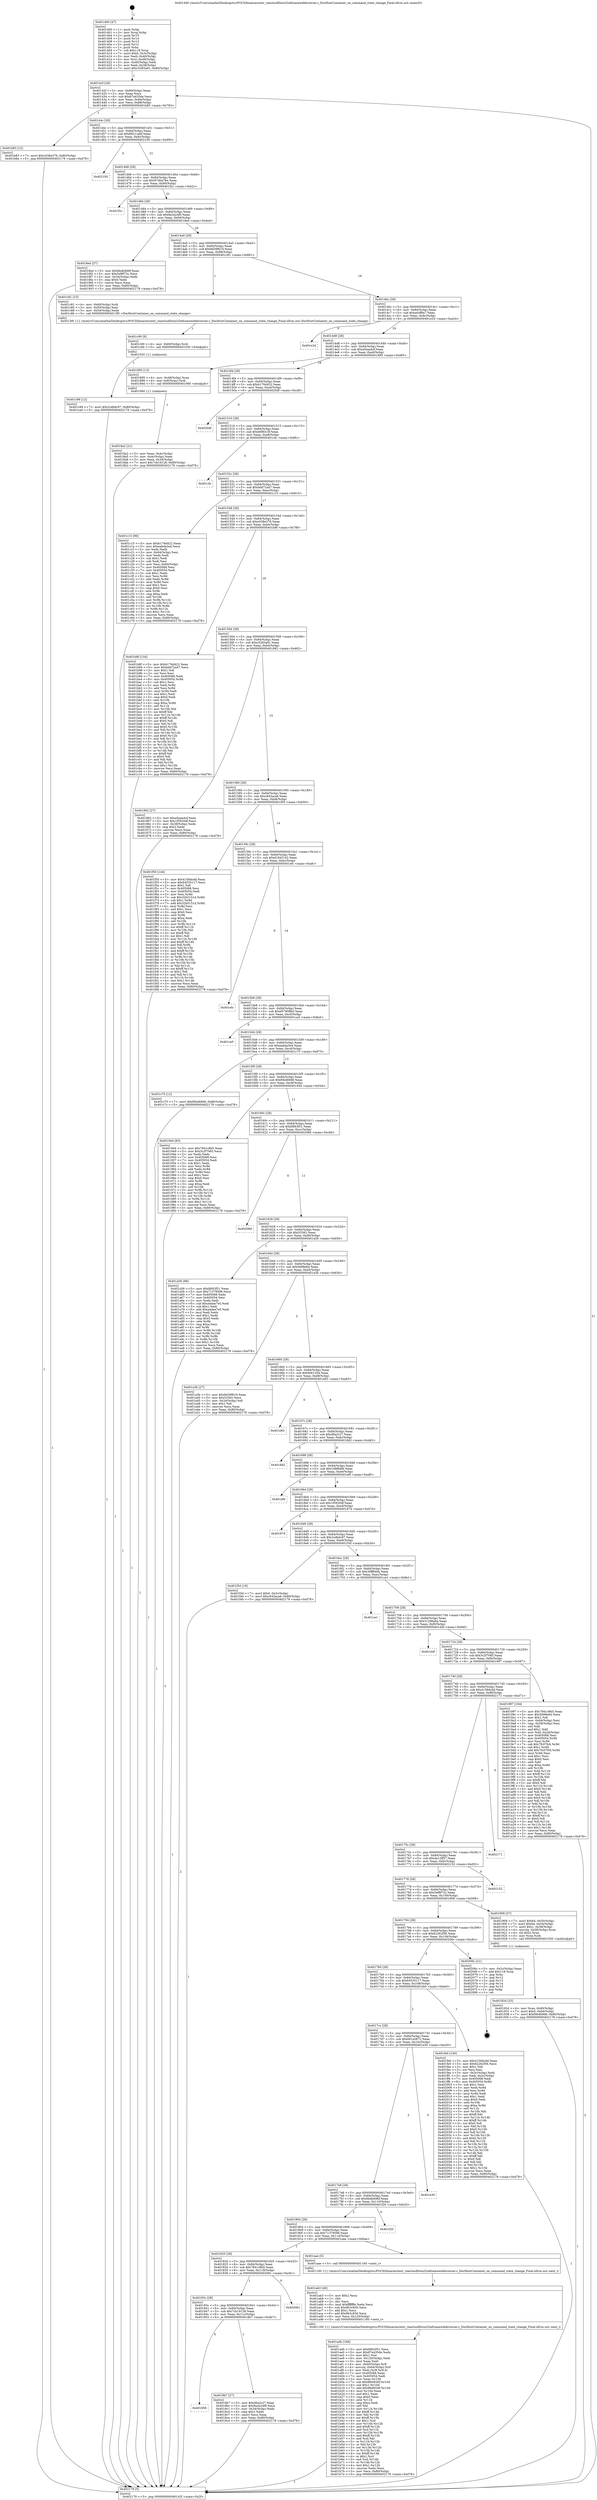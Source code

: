 digraph "0x401400" {
  label = "0x401400 (/mnt/c/Users/mathe/Desktop/tcc/POCII/binaries/extr_reactosdllwin32ieframewebbrowser.c_DocHostContainer_on_command_state_change_Final-ollvm.out::main(0))"
  labelloc = "t"
  node[shape=record]

  Entry [label="",width=0.3,height=0.3,shape=circle,fillcolor=black,style=filled]
  "0x40142f" [label="{
     0x40142f [29]\l
     | [instrs]\l
     &nbsp;&nbsp;0x40142f \<+3\>: mov -0x80(%rbp),%eax\l
     &nbsp;&nbsp;0x401432 \<+2\>: mov %eax,%ecx\l
     &nbsp;&nbsp;0x401434 \<+6\>: sub $0x87a435de,%ecx\l
     &nbsp;&nbsp;0x40143a \<+6\>: mov %eax,-0x84(%rbp)\l
     &nbsp;&nbsp;0x401440 \<+6\>: mov %ecx,-0x88(%rbp)\l
     &nbsp;&nbsp;0x401446 \<+6\>: je 0000000000401b83 \<main+0x783\>\l
  }"]
  "0x401b83" [label="{
     0x401b83 [12]\l
     | [instrs]\l
     &nbsp;&nbsp;0x401b83 \<+7\>: movl $0xc038e376,-0x80(%rbp)\l
     &nbsp;&nbsp;0x401b8a \<+5\>: jmp 0000000000402178 \<main+0xd78\>\l
  }"]
  "0x40144c" [label="{
     0x40144c [28]\l
     | [instrs]\l
     &nbsp;&nbsp;0x40144c \<+5\>: jmp 0000000000401451 \<main+0x51\>\l
     &nbsp;&nbsp;0x401451 \<+6\>: mov -0x84(%rbp),%eax\l
     &nbsp;&nbsp;0x401457 \<+5\>: sub $0x8921cabf,%eax\l
     &nbsp;&nbsp;0x40145c \<+6\>: mov %eax,-0x8c(%rbp)\l
     &nbsp;&nbsp;0x401462 \<+6\>: je 0000000000402100 \<main+0xd00\>\l
  }"]
  Exit [label="",width=0.3,height=0.3,shape=circle,fillcolor=black,style=filled,peripheries=2]
  "0x402100" [label="{
     0x402100\l
  }", style=dashed]
  "0x401468" [label="{
     0x401468 [28]\l
     | [instrs]\l
     &nbsp;&nbsp;0x401468 \<+5\>: jmp 000000000040146d \<main+0x6d\>\l
     &nbsp;&nbsp;0x40146d \<+6\>: mov -0x84(%rbp),%eax\l
     &nbsp;&nbsp;0x401473 \<+5\>: sub $0x97d0a76e,%eax\l
     &nbsp;&nbsp;0x401478 \<+6\>: mov %eax,-0x90(%rbp)\l
     &nbsp;&nbsp;0x40147e \<+6\>: je 0000000000401f2c \<main+0xb2c\>\l
  }"]
  "0x401c99" [label="{
     0x401c99 [12]\l
     | [instrs]\l
     &nbsp;&nbsp;0x401c99 \<+7\>: movl $0x2cdbdc97,-0x80(%rbp)\l
     &nbsp;&nbsp;0x401ca0 \<+5\>: jmp 0000000000402178 \<main+0xd78\>\l
  }"]
  "0x401f2c" [label="{
     0x401f2c\l
  }", style=dashed]
  "0x401484" [label="{
     0x401484 [28]\l
     | [instrs]\l
     &nbsp;&nbsp;0x401484 \<+5\>: jmp 0000000000401489 \<main+0x89\>\l
     &nbsp;&nbsp;0x401489 \<+6\>: mov -0x84(%rbp),%eax\l
     &nbsp;&nbsp;0x40148f \<+5\>: sub $0x9a3a24f0,%eax\l
     &nbsp;&nbsp;0x401494 \<+6\>: mov %eax,-0x94(%rbp)\l
     &nbsp;&nbsp;0x40149a \<+6\>: je 00000000004018ed \<main+0x4ed\>\l
  }"]
  "0x401c90" [label="{
     0x401c90 [9]\l
     | [instrs]\l
     &nbsp;&nbsp;0x401c90 \<+4\>: mov -0x60(%rbp),%rdi\l
     &nbsp;&nbsp;0x401c94 \<+5\>: call 0000000000401030 \<free@plt\>\l
     | [calls]\l
     &nbsp;&nbsp;0x401030 \{1\} (unknown)\l
  }"]
  "0x4018ed" [label="{
     0x4018ed [27]\l
     | [instrs]\l
     &nbsp;&nbsp;0x4018ed \<+5\>: mov $0x6bdb9d6f,%eax\l
     &nbsp;&nbsp;0x4018f2 \<+5\>: mov $0x5ef8f72c,%ecx\l
     &nbsp;&nbsp;0x4018f7 \<+3\>: mov -0x34(%rbp),%edx\l
     &nbsp;&nbsp;0x4018fa \<+3\>: cmp $0x0,%edx\l
     &nbsp;&nbsp;0x4018fd \<+3\>: cmove %ecx,%eax\l
     &nbsp;&nbsp;0x401900 \<+3\>: mov %eax,-0x80(%rbp)\l
     &nbsp;&nbsp;0x401903 \<+5\>: jmp 0000000000402178 \<main+0xd78\>\l
  }"]
  "0x4014a0" [label="{
     0x4014a0 [28]\l
     | [instrs]\l
     &nbsp;&nbsp;0x4014a0 \<+5\>: jmp 00000000004014a5 \<main+0xa5\>\l
     &nbsp;&nbsp;0x4014a5 \<+6\>: mov -0x84(%rbp),%eax\l
     &nbsp;&nbsp;0x4014ab \<+5\>: sub $0x9d39f619,%eax\l
     &nbsp;&nbsp;0x4014b0 \<+6\>: mov %eax,-0x98(%rbp)\l
     &nbsp;&nbsp;0x4014b6 \<+6\>: je 0000000000401c81 \<main+0x881\>\l
  }"]
  "0x401adb" [label="{
     0x401adb [168]\l
     | [instrs]\l
     &nbsp;&nbsp;0x401adb \<+5\>: mov $0xfdf43f51,%ecx\l
     &nbsp;&nbsp;0x401ae0 \<+5\>: mov $0x87a435de,%edx\l
     &nbsp;&nbsp;0x401ae5 \<+3\>: mov $0x1,%sil\l
     &nbsp;&nbsp;0x401ae8 \<+6\>: mov -0x120(%rbp),%edi\l
     &nbsp;&nbsp;0x401aee \<+3\>: imul %eax,%edi\l
     &nbsp;&nbsp;0x401af1 \<+4\>: mov -0x60(%rbp),%r8\l
     &nbsp;&nbsp;0x401af5 \<+4\>: movslq -0x64(%rbp),%r9\l
     &nbsp;&nbsp;0x401af9 \<+4\>: mov %edi,(%r8,%r9,4)\l
     &nbsp;&nbsp;0x401afd \<+7\>: mov 0x405068,%eax\l
     &nbsp;&nbsp;0x401b04 \<+7\>: mov 0x405054,%edi\l
     &nbsp;&nbsp;0x401b0b \<+3\>: mov %eax,%r10d\l
     &nbsp;&nbsp;0x401b0e \<+7\>: sub $0x9fe6926f,%r10d\l
     &nbsp;&nbsp;0x401b15 \<+4\>: sub $0x1,%r10d\l
     &nbsp;&nbsp;0x401b19 \<+7\>: add $0x9fe6926f,%r10d\l
     &nbsp;&nbsp;0x401b20 \<+4\>: imul %r10d,%eax\l
     &nbsp;&nbsp;0x401b24 \<+3\>: and $0x1,%eax\l
     &nbsp;&nbsp;0x401b27 \<+3\>: cmp $0x0,%eax\l
     &nbsp;&nbsp;0x401b2a \<+4\>: sete %r11b\l
     &nbsp;&nbsp;0x401b2e \<+3\>: cmp $0xa,%edi\l
     &nbsp;&nbsp;0x401b31 \<+3\>: setl %bl\l
     &nbsp;&nbsp;0x401b34 \<+3\>: mov %r11b,%r14b\l
     &nbsp;&nbsp;0x401b37 \<+4\>: xor $0xff,%r14b\l
     &nbsp;&nbsp;0x401b3b \<+3\>: mov %bl,%r15b\l
     &nbsp;&nbsp;0x401b3e \<+4\>: xor $0xff,%r15b\l
     &nbsp;&nbsp;0x401b42 \<+4\>: xor $0x1,%sil\l
     &nbsp;&nbsp;0x401b46 \<+3\>: mov %r14b,%r12b\l
     &nbsp;&nbsp;0x401b49 \<+4\>: and $0xff,%r12b\l
     &nbsp;&nbsp;0x401b4d \<+3\>: and %sil,%r11b\l
     &nbsp;&nbsp;0x401b50 \<+3\>: mov %r15b,%r13b\l
     &nbsp;&nbsp;0x401b53 \<+4\>: and $0xff,%r13b\l
     &nbsp;&nbsp;0x401b57 \<+3\>: and %sil,%bl\l
     &nbsp;&nbsp;0x401b5a \<+3\>: or %r11b,%r12b\l
     &nbsp;&nbsp;0x401b5d \<+3\>: or %bl,%r13b\l
     &nbsp;&nbsp;0x401b60 \<+3\>: xor %r13b,%r12b\l
     &nbsp;&nbsp;0x401b63 \<+3\>: or %r15b,%r14b\l
     &nbsp;&nbsp;0x401b66 \<+4\>: xor $0xff,%r14b\l
     &nbsp;&nbsp;0x401b6a \<+4\>: or $0x1,%sil\l
     &nbsp;&nbsp;0x401b6e \<+3\>: and %sil,%r14b\l
     &nbsp;&nbsp;0x401b71 \<+3\>: or %r14b,%r12b\l
     &nbsp;&nbsp;0x401b74 \<+4\>: test $0x1,%r12b\l
     &nbsp;&nbsp;0x401b78 \<+3\>: cmovne %edx,%ecx\l
     &nbsp;&nbsp;0x401b7b \<+3\>: mov %ecx,-0x80(%rbp)\l
     &nbsp;&nbsp;0x401b7e \<+5\>: jmp 0000000000402178 \<main+0xd78\>\l
  }"]
  "0x401c81" [label="{
     0x401c81 [15]\l
     | [instrs]\l
     &nbsp;&nbsp;0x401c81 \<+4\>: mov -0x60(%rbp),%rdi\l
     &nbsp;&nbsp;0x401c85 \<+3\>: mov -0x50(%rbp),%esi\l
     &nbsp;&nbsp;0x401c88 \<+3\>: mov -0x54(%rbp),%edx\l
     &nbsp;&nbsp;0x401c8b \<+5\>: call 00000000004013f0 \<DocHostContainer_on_command_state_change\>\l
     | [calls]\l
     &nbsp;&nbsp;0x4013f0 \{1\} (/mnt/c/Users/mathe/Desktop/tcc/POCII/binaries/extr_reactosdllwin32ieframewebbrowser.c_DocHostContainer_on_command_state_change_Final-ollvm.out::DocHostContainer_on_command_state_change)\l
  }"]
  "0x4014bc" [label="{
     0x4014bc [28]\l
     | [instrs]\l
     &nbsp;&nbsp;0x4014bc \<+5\>: jmp 00000000004014c1 \<main+0xc1\>\l
     &nbsp;&nbsp;0x4014c1 \<+6\>: mov -0x84(%rbp),%eax\l
     &nbsp;&nbsp;0x4014c7 \<+5\>: sub $0xa4cff9a7,%eax\l
     &nbsp;&nbsp;0x4014cc \<+6\>: mov %eax,-0x9c(%rbp)\l
     &nbsp;&nbsp;0x4014d2 \<+6\>: je 0000000000401e24 \<main+0xa24\>\l
  }"]
  "0x401ab3" [label="{
     0x401ab3 [40]\l
     | [instrs]\l
     &nbsp;&nbsp;0x401ab3 \<+5\>: mov $0x2,%ecx\l
     &nbsp;&nbsp;0x401ab8 \<+1\>: cltd\l
     &nbsp;&nbsp;0x401ab9 \<+2\>: idiv %ecx\l
     &nbsp;&nbsp;0x401abb \<+6\>: imul $0xfffffffe,%edx,%ecx\l
     &nbsp;&nbsp;0x401ac1 \<+6\>: sub $0x9b3c830,%ecx\l
     &nbsp;&nbsp;0x401ac7 \<+3\>: add $0x1,%ecx\l
     &nbsp;&nbsp;0x401aca \<+6\>: add $0x9b3c830,%ecx\l
     &nbsp;&nbsp;0x401ad0 \<+6\>: mov %ecx,-0x120(%rbp)\l
     &nbsp;&nbsp;0x401ad6 \<+5\>: call 0000000000401160 \<next_i\>\l
     | [calls]\l
     &nbsp;&nbsp;0x401160 \{1\} (/mnt/c/Users/mathe/Desktop/tcc/POCII/binaries/extr_reactosdllwin32ieframewebbrowser.c_DocHostContainer_on_command_state_change_Final-ollvm.out::next_i)\l
  }"]
  "0x401e24" [label="{
     0x401e24\l
  }", style=dashed]
  "0x4014d8" [label="{
     0x4014d8 [28]\l
     | [instrs]\l
     &nbsp;&nbsp;0x4014d8 \<+5\>: jmp 00000000004014dd \<main+0xdd\>\l
     &nbsp;&nbsp;0x4014dd \<+6\>: mov -0x84(%rbp),%eax\l
     &nbsp;&nbsp;0x4014e3 \<+5\>: sub $0xa5eaa4cf,%eax\l
     &nbsp;&nbsp;0x4014e8 \<+6\>: mov %eax,-0xa0(%rbp)\l
     &nbsp;&nbsp;0x4014ee \<+6\>: je 0000000000401895 \<main+0x495\>\l
  }"]
  "0x40192d" [label="{
     0x40192d [23]\l
     | [instrs]\l
     &nbsp;&nbsp;0x40192d \<+4\>: mov %rax,-0x60(%rbp)\l
     &nbsp;&nbsp;0x401931 \<+7\>: movl $0x0,-0x64(%rbp)\l
     &nbsp;&nbsp;0x401938 \<+7\>: movl $0xf0b469d6,-0x80(%rbp)\l
     &nbsp;&nbsp;0x40193f \<+5\>: jmp 0000000000402178 \<main+0xd78\>\l
  }"]
  "0x401895" [label="{
     0x401895 [13]\l
     | [instrs]\l
     &nbsp;&nbsp;0x401895 \<+4\>: mov -0x48(%rbp),%rax\l
     &nbsp;&nbsp;0x401899 \<+4\>: mov 0x8(%rax),%rdi\l
     &nbsp;&nbsp;0x40189d \<+5\>: call 0000000000401060 \<atoi@plt\>\l
     | [calls]\l
     &nbsp;&nbsp;0x401060 \{1\} (unknown)\l
  }"]
  "0x4014f4" [label="{
     0x4014f4 [28]\l
     | [instrs]\l
     &nbsp;&nbsp;0x4014f4 \<+5\>: jmp 00000000004014f9 \<main+0xf9\>\l
     &nbsp;&nbsp;0x4014f9 \<+6\>: mov -0x84(%rbp),%eax\l
     &nbsp;&nbsp;0x4014ff \<+5\>: sub $0xb176d422,%eax\l
     &nbsp;&nbsp;0x401504 \<+6\>: mov %eax,-0xa4(%rbp)\l
     &nbsp;&nbsp;0x40150a \<+6\>: je 00000000004020df \<main+0xcdf\>\l
  }"]
  "0x401858" [label="{
     0x401858\l
  }", style=dashed]
  "0x4020df" [label="{
     0x4020df\l
  }", style=dashed]
  "0x401510" [label="{
     0x401510 [28]\l
     | [instrs]\l
     &nbsp;&nbsp;0x401510 \<+5\>: jmp 0000000000401515 \<main+0x115\>\l
     &nbsp;&nbsp;0x401515 \<+6\>: mov -0x84(%rbp),%eax\l
     &nbsp;&nbsp;0x40151b \<+5\>: sub $0xb6f83c3f,%eax\l
     &nbsp;&nbsp;0x401520 \<+6\>: mov %eax,-0xa8(%rbp)\l
     &nbsp;&nbsp;0x401526 \<+6\>: je 0000000000401cfc \<main+0x8fc\>\l
  }"]
  "0x4018b7" [label="{
     0x4018b7 [27]\l
     | [instrs]\l
     &nbsp;&nbsp;0x4018b7 \<+5\>: mov $0xd6a2c27,%eax\l
     &nbsp;&nbsp;0x4018bc \<+5\>: mov $0x9a3a24f0,%ecx\l
     &nbsp;&nbsp;0x4018c1 \<+3\>: mov -0x34(%rbp),%edx\l
     &nbsp;&nbsp;0x4018c4 \<+3\>: cmp $0x1,%edx\l
     &nbsp;&nbsp;0x4018c7 \<+3\>: cmovl %ecx,%eax\l
     &nbsp;&nbsp;0x4018ca \<+3\>: mov %eax,-0x80(%rbp)\l
     &nbsp;&nbsp;0x4018cd \<+5\>: jmp 0000000000402178 \<main+0xd78\>\l
  }"]
  "0x401cfc" [label="{
     0x401cfc\l
  }", style=dashed]
  "0x40152c" [label="{
     0x40152c [28]\l
     | [instrs]\l
     &nbsp;&nbsp;0x40152c \<+5\>: jmp 0000000000401531 \<main+0x131\>\l
     &nbsp;&nbsp;0x401531 \<+6\>: mov -0x84(%rbp),%eax\l
     &nbsp;&nbsp;0x401537 \<+5\>: sub $0xbdd72a47,%eax\l
     &nbsp;&nbsp;0x40153c \<+6\>: mov %eax,-0xac(%rbp)\l
     &nbsp;&nbsp;0x401542 \<+6\>: je 0000000000401c15 \<main+0x815\>\l
  }"]
  "0x40183c" [label="{
     0x40183c [28]\l
     | [instrs]\l
     &nbsp;&nbsp;0x40183c \<+5\>: jmp 0000000000401841 \<main+0x441\>\l
     &nbsp;&nbsp;0x401841 \<+6\>: mov -0x84(%rbp),%eax\l
     &nbsp;&nbsp;0x401847 \<+5\>: sub $0x7cb19128,%eax\l
     &nbsp;&nbsp;0x40184c \<+6\>: mov %eax,-0x11c(%rbp)\l
     &nbsp;&nbsp;0x401852 \<+6\>: je 00000000004018b7 \<main+0x4b7\>\l
  }"]
  "0x401c15" [label="{
     0x401c15 [96]\l
     | [instrs]\l
     &nbsp;&nbsp;0x401c15 \<+5\>: mov $0xb176d422,%eax\l
     &nbsp;&nbsp;0x401c1a \<+5\>: mov $0xeabda3e4,%ecx\l
     &nbsp;&nbsp;0x401c1f \<+2\>: xor %edx,%edx\l
     &nbsp;&nbsp;0x401c21 \<+3\>: mov -0x64(%rbp),%esi\l
     &nbsp;&nbsp;0x401c24 \<+2\>: mov %edx,%edi\l
     &nbsp;&nbsp;0x401c26 \<+3\>: sub $0x1,%edi\l
     &nbsp;&nbsp;0x401c29 \<+2\>: sub %edi,%esi\l
     &nbsp;&nbsp;0x401c2b \<+3\>: mov %esi,-0x64(%rbp)\l
     &nbsp;&nbsp;0x401c2e \<+7\>: mov 0x405068,%esi\l
     &nbsp;&nbsp;0x401c35 \<+7\>: mov 0x405054,%edi\l
     &nbsp;&nbsp;0x401c3c \<+3\>: sub $0x1,%edx\l
     &nbsp;&nbsp;0x401c3f \<+3\>: mov %esi,%r8d\l
     &nbsp;&nbsp;0x401c42 \<+3\>: add %edx,%r8d\l
     &nbsp;&nbsp;0x401c45 \<+4\>: imul %r8d,%esi\l
     &nbsp;&nbsp;0x401c49 \<+3\>: and $0x1,%esi\l
     &nbsp;&nbsp;0x401c4c \<+3\>: cmp $0x0,%esi\l
     &nbsp;&nbsp;0x401c4f \<+4\>: sete %r9b\l
     &nbsp;&nbsp;0x401c53 \<+3\>: cmp $0xa,%edi\l
     &nbsp;&nbsp;0x401c56 \<+4\>: setl %r10b\l
     &nbsp;&nbsp;0x401c5a \<+3\>: mov %r9b,%r11b\l
     &nbsp;&nbsp;0x401c5d \<+3\>: and %r10b,%r11b\l
     &nbsp;&nbsp;0x401c60 \<+3\>: xor %r10b,%r9b\l
     &nbsp;&nbsp;0x401c63 \<+3\>: or %r9b,%r11b\l
     &nbsp;&nbsp;0x401c66 \<+4\>: test $0x1,%r11b\l
     &nbsp;&nbsp;0x401c6a \<+3\>: cmovne %ecx,%eax\l
     &nbsp;&nbsp;0x401c6d \<+3\>: mov %eax,-0x80(%rbp)\l
     &nbsp;&nbsp;0x401c70 \<+5\>: jmp 0000000000402178 \<main+0xd78\>\l
  }"]
  "0x401548" [label="{
     0x401548 [28]\l
     | [instrs]\l
     &nbsp;&nbsp;0x401548 \<+5\>: jmp 000000000040154d \<main+0x14d\>\l
     &nbsp;&nbsp;0x40154d \<+6\>: mov -0x84(%rbp),%eax\l
     &nbsp;&nbsp;0x401553 \<+5\>: sub $0xc038e376,%eax\l
     &nbsp;&nbsp;0x401558 \<+6\>: mov %eax,-0xb0(%rbp)\l
     &nbsp;&nbsp;0x40155e \<+6\>: je 0000000000401b8f \<main+0x78f\>\l
  }"]
  "0x402081" [label="{
     0x402081\l
  }", style=dashed]
  "0x401b8f" [label="{
     0x401b8f [134]\l
     | [instrs]\l
     &nbsp;&nbsp;0x401b8f \<+5\>: mov $0xb176d422,%eax\l
     &nbsp;&nbsp;0x401b94 \<+5\>: mov $0xbdd72a47,%ecx\l
     &nbsp;&nbsp;0x401b99 \<+2\>: mov $0x1,%dl\l
     &nbsp;&nbsp;0x401b9b \<+2\>: xor %esi,%esi\l
     &nbsp;&nbsp;0x401b9d \<+7\>: mov 0x405068,%edi\l
     &nbsp;&nbsp;0x401ba4 \<+8\>: mov 0x405054,%r8d\l
     &nbsp;&nbsp;0x401bac \<+3\>: sub $0x1,%esi\l
     &nbsp;&nbsp;0x401baf \<+3\>: mov %edi,%r9d\l
     &nbsp;&nbsp;0x401bb2 \<+3\>: add %esi,%r9d\l
     &nbsp;&nbsp;0x401bb5 \<+4\>: imul %r9d,%edi\l
     &nbsp;&nbsp;0x401bb9 \<+3\>: and $0x1,%edi\l
     &nbsp;&nbsp;0x401bbc \<+3\>: cmp $0x0,%edi\l
     &nbsp;&nbsp;0x401bbf \<+4\>: sete %r10b\l
     &nbsp;&nbsp;0x401bc3 \<+4\>: cmp $0xa,%r8d\l
     &nbsp;&nbsp;0x401bc7 \<+4\>: setl %r11b\l
     &nbsp;&nbsp;0x401bcb \<+3\>: mov %r10b,%bl\l
     &nbsp;&nbsp;0x401bce \<+3\>: xor $0xff,%bl\l
     &nbsp;&nbsp;0x401bd1 \<+3\>: mov %r11b,%r14b\l
     &nbsp;&nbsp;0x401bd4 \<+4\>: xor $0xff,%r14b\l
     &nbsp;&nbsp;0x401bd8 \<+3\>: xor $0x0,%dl\l
     &nbsp;&nbsp;0x401bdb \<+3\>: mov %bl,%r15b\l
     &nbsp;&nbsp;0x401bde \<+4\>: and $0x0,%r15b\l
     &nbsp;&nbsp;0x401be2 \<+3\>: and %dl,%r10b\l
     &nbsp;&nbsp;0x401be5 \<+3\>: mov %r14b,%r12b\l
     &nbsp;&nbsp;0x401be8 \<+4\>: and $0x0,%r12b\l
     &nbsp;&nbsp;0x401bec \<+3\>: and %dl,%r11b\l
     &nbsp;&nbsp;0x401bef \<+3\>: or %r10b,%r15b\l
     &nbsp;&nbsp;0x401bf2 \<+3\>: or %r11b,%r12b\l
     &nbsp;&nbsp;0x401bf5 \<+3\>: xor %r12b,%r15b\l
     &nbsp;&nbsp;0x401bf8 \<+3\>: or %r14b,%bl\l
     &nbsp;&nbsp;0x401bfb \<+3\>: xor $0xff,%bl\l
     &nbsp;&nbsp;0x401bfe \<+3\>: or $0x0,%dl\l
     &nbsp;&nbsp;0x401c01 \<+2\>: and %dl,%bl\l
     &nbsp;&nbsp;0x401c03 \<+3\>: or %bl,%r15b\l
     &nbsp;&nbsp;0x401c06 \<+4\>: test $0x1,%r15b\l
     &nbsp;&nbsp;0x401c0a \<+3\>: cmovne %ecx,%eax\l
     &nbsp;&nbsp;0x401c0d \<+3\>: mov %eax,-0x80(%rbp)\l
     &nbsp;&nbsp;0x401c10 \<+5\>: jmp 0000000000402178 \<main+0xd78\>\l
  }"]
  "0x401564" [label="{
     0x401564 [28]\l
     | [instrs]\l
     &nbsp;&nbsp;0x401564 \<+5\>: jmp 0000000000401569 \<main+0x169\>\l
     &nbsp;&nbsp;0x401569 \<+6\>: mov -0x84(%rbp),%eax\l
     &nbsp;&nbsp;0x40156f \<+5\>: sub $0xc5283a91,%eax\l
     &nbsp;&nbsp;0x401574 \<+6\>: mov %eax,-0xb4(%rbp)\l
     &nbsp;&nbsp;0x40157a \<+6\>: je 0000000000401862 \<main+0x462\>\l
  }"]
  "0x401820" [label="{
     0x401820 [28]\l
     | [instrs]\l
     &nbsp;&nbsp;0x401820 \<+5\>: jmp 0000000000401825 \<main+0x425\>\l
     &nbsp;&nbsp;0x401825 \<+6\>: mov -0x84(%rbp),%eax\l
     &nbsp;&nbsp;0x40182b \<+5\>: sub $0x7841c8b5,%eax\l
     &nbsp;&nbsp;0x401830 \<+6\>: mov %eax,-0x118(%rbp)\l
     &nbsp;&nbsp;0x401836 \<+6\>: je 0000000000402081 \<main+0xc81\>\l
  }"]
  "0x401862" [label="{
     0x401862 [27]\l
     | [instrs]\l
     &nbsp;&nbsp;0x401862 \<+5\>: mov $0xa5eaa4cf,%eax\l
     &nbsp;&nbsp;0x401867 \<+5\>: mov $0x1f5920df,%ecx\l
     &nbsp;&nbsp;0x40186c \<+3\>: mov -0x38(%rbp),%edx\l
     &nbsp;&nbsp;0x40186f \<+3\>: cmp $0x2,%edx\l
     &nbsp;&nbsp;0x401872 \<+3\>: cmovne %ecx,%eax\l
     &nbsp;&nbsp;0x401875 \<+3\>: mov %eax,-0x80(%rbp)\l
     &nbsp;&nbsp;0x401878 \<+5\>: jmp 0000000000402178 \<main+0xd78\>\l
  }"]
  "0x401580" [label="{
     0x401580 [28]\l
     | [instrs]\l
     &nbsp;&nbsp;0x401580 \<+5\>: jmp 0000000000401585 \<main+0x185\>\l
     &nbsp;&nbsp;0x401585 \<+6\>: mov -0x84(%rbp),%eax\l
     &nbsp;&nbsp;0x40158b \<+5\>: sub $0xc643aca6,%eax\l
     &nbsp;&nbsp;0x401590 \<+6\>: mov %eax,-0xb8(%rbp)\l
     &nbsp;&nbsp;0x401596 \<+6\>: je 0000000000401f50 \<main+0xb50\>\l
  }"]
  "0x402178" [label="{
     0x402178 [5]\l
     | [instrs]\l
     &nbsp;&nbsp;0x402178 \<+5\>: jmp 000000000040142f \<main+0x2f\>\l
  }"]
  "0x401400" [label="{
     0x401400 [47]\l
     | [instrs]\l
     &nbsp;&nbsp;0x401400 \<+1\>: push %rbp\l
     &nbsp;&nbsp;0x401401 \<+3\>: mov %rsp,%rbp\l
     &nbsp;&nbsp;0x401404 \<+2\>: push %r15\l
     &nbsp;&nbsp;0x401406 \<+2\>: push %r14\l
     &nbsp;&nbsp;0x401408 \<+2\>: push %r13\l
     &nbsp;&nbsp;0x40140a \<+2\>: push %r12\l
     &nbsp;&nbsp;0x40140c \<+1\>: push %rbx\l
     &nbsp;&nbsp;0x40140d \<+7\>: sub $0x118,%rsp\l
     &nbsp;&nbsp;0x401414 \<+7\>: movl $0x0,-0x3c(%rbp)\l
     &nbsp;&nbsp;0x40141b \<+3\>: mov %edi,-0x40(%rbp)\l
     &nbsp;&nbsp;0x40141e \<+4\>: mov %rsi,-0x48(%rbp)\l
     &nbsp;&nbsp;0x401422 \<+3\>: mov -0x40(%rbp),%edi\l
     &nbsp;&nbsp;0x401425 \<+3\>: mov %edi,-0x38(%rbp)\l
     &nbsp;&nbsp;0x401428 \<+7\>: movl $0xc5283a91,-0x80(%rbp)\l
  }"]
  "0x4018a2" [label="{
     0x4018a2 [21]\l
     | [instrs]\l
     &nbsp;&nbsp;0x4018a2 \<+3\>: mov %eax,-0x4c(%rbp)\l
     &nbsp;&nbsp;0x4018a5 \<+3\>: mov -0x4c(%rbp),%eax\l
     &nbsp;&nbsp;0x4018a8 \<+3\>: mov %eax,-0x34(%rbp)\l
     &nbsp;&nbsp;0x4018ab \<+7\>: movl $0x7cb19128,-0x80(%rbp)\l
     &nbsp;&nbsp;0x4018b2 \<+5\>: jmp 0000000000402178 \<main+0xd78\>\l
  }"]
  "0x401aae" [label="{
     0x401aae [5]\l
     | [instrs]\l
     &nbsp;&nbsp;0x401aae \<+5\>: call 0000000000401160 \<next_i\>\l
     | [calls]\l
     &nbsp;&nbsp;0x401160 \{1\} (/mnt/c/Users/mathe/Desktop/tcc/POCII/binaries/extr_reactosdllwin32ieframewebbrowser.c_DocHostContainer_on_command_state_change_Final-ollvm.out::next_i)\l
  }"]
  "0x401f50" [label="{
     0x401f50 [144]\l
     | [instrs]\l
     &nbsp;&nbsp;0x401f50 \<+5\>: mov $0x4158dcdd,%eax\l
     &nbsp;&nbsp;0x401f55 \<+5\>: mov $0x64535117,%ecx\l
     &nbsp;&nbsp;0x401f5a \<+2\>: mov $0x1,%dl\l
     &nbsp;&nbsp;0x401f5c \<+7\>: mov 0x405068,%esi\l
     &nbsp;&nbsp;0x401f63 \<+7\>: mov 0x405054,%edi\l
     &nbsp;&nbsp;0x401f6a \<+3\>: mov %esi,%r8d\l
     &nbsp;&nbsp;0x401f6d \<+7\>: sub $0x32b5151d,%r8d\l
     &nbsp;&nbsp;0x401f74 \<+4\>: sub $0x1,%r8d\l
     &nbsp;&nbsp;0x401f78 \<+7\>: add $0x32b5151d,%r8d\l
     &nbsp;&nbsp;0x401f7f \<+4\>: imul %r8d,%esi\l
     &nbsp;&nbsp;0x401f83 \<+3\>: and $0x1,%esi\l
     &nbsp;&nbsp;0x401f86 \<+3\>: cmp $0x0,%esi\l
     &nbsp;&nbsp;0x401f89 \<+4\>: sete %r9b\l
     &nbsp;&nbsp;0x401f8d \<+3\>: cmp $0xa,%edi\l
     &nbsp;&nbsp;0x401f90 \<+4\>: setl %r10b\l
     &nbsp;&nbsp;0x401f94 \<+3\>: mov %r9b,%r11b\l
     &nbsp;&nbsp;0x401f97 \<+4\>: xor $0xff,%r11b\l
     &nbsp;&nbsp;0x401f9b \<+3\>: mov %r10b,%bl\l
     &nbsp;&nbsp;0x401f9e \<+3\>: xor $0xff,%bl\l
     &nbsp;&nbsp;0x401fa1 \<+3\>: xor $0x1,%dl\l
     &nbsp;&nbsp;0x401fa4 \<+3\>: mov %r11b,%r14b\l
     &nbsp;&nbsp;0x401fa7 \<+4\>: and $0xff,%r14b\l
     &nbsp;&nbsp;0x401fab \<+3\>: and %dl,%r9b\l
     &nbsp;&nbsp;0x401fae \<+3\>: mov %bl,%r15b\l
     &nbsp;&nbsp;0x401fb1 \<+4\>: and $0xff,%r15b\l
     &nbsp;&nbsp;0x401fb5 \<+3\>: and %dl,%r10b\l
     &nbsp;&nbsp;0x401fb8 \<+3\>: or %r9b,%r14b\l
     &nbsp;&nbsp;0x401fbb \<+3\>: or %r10b,%r15b\l
     &nbsp;&nbsp;0x401fbe \<+3\>: xor %r15b,%r14b\l
     &nbsp;&nbsp;0x401fc1 \<+3\>: or %bl,%r11b\l
     &nbsp;&nbsp;0x401fc4 \<+4\>: xor $0xff,%r11b\l
     &nbsp;&nbsp;0x401fc8 \<+3\>: or $0x1,%dl\l
     &nbsp;&nbsp;0x401fcb \<+3\>: and %dl,%r11b\l
     &nbsp;&nbsp;0x401fce \<+3\>: or %r11b,%r14b\l
     &nbsp;&nbsp;0x401fd1 \<+4\>: test $0x1,%r14b\l
     &nbsp;&nbsp;0x401fd5 \<+3\>: cmovne %ecx,%eax\l
     &nbsp;&nbsp;0x401fd8 \<+3\>: mov %eax,-0x80(%rbp)\l
     &nbsp;&nbsp;0x401fdb \<+5\>: jmp 0000000000402178 \<main+0xd78\>\l
  }"]
  "0x40159c" [label="{
     0x40159c [28]\l
     | [instrs]\l
     &nbsp;&nbsp;0x40159c \<+5\>: jmp 00000000004015a1 \<main+0x1a1\>\l
     &nbsp;&nbsp;0x4015a1 \<+6\>: mov -0x84(%rbp),%eax\l
     &nbsp;&nbsp;0x4015a7 \<+5\>: sub $0xd1945142,%eax\l
     &nbsp;&nbsp;0x4015ac \<+6\>: mov %eax,-0xbc(%rbp)\l
     &nbsp;&nbsp;0x4015b2 \<+6\>: je 0000000000401efc \<main+0xafc\>\l
  }"]
  "0x401804" [label="{
     0x401804 [28]\l
     | [instrs]\l
     &nbsp;&nbsp;0x401804 \<+5\>: jmp 0000000000401809 \<main+0x409\>\l
     &nbsp;&nbsp;0x401809 \<+6\>: mov -0x84(%rbp),%eax\l
     &nbsp;&nbsp;0x40180f \<+5\>: sub $0x71379596,%eax\l
     &nbsp;&nbsp;0x401814 \<+6\>: mov %eax,-0x114(%rbp)\l
     &nbsp;&nbsp;0x40181a \<+6\>: je 0000000000401aae \<main+0x6ae\>\l
  }"]
  "0x401efc" [label="{
     0x401efc\l
  }", style=dashed]
  "0x4015b8" [label="{
     0x4015b8 [28]\l
     | [instrs]\l
     &nbsp;&nbsp;0x4015b8 \<+5\>: jmp 00000000004015bd \<main+0x1bd\>\l
     &nbsp;&nbsp;0x4015bd \<+6\>: mov -0x84(%rbp),%eax\l
     &nbsp;&nbsp;0x4015c3 \<+5\>: sub $0xd57908b0,%eax\l
     &nbsp;&nbsp;0x4015c8 \<+6\>: mov %eax,-0xc0(%rbp)\l
     &nbsp;&nbsp;0x4015ce \<+6\>: je 0000000000401ca5 \<main+0x8a5\>\l
  }"]
  "0x401f20" [label="{
     0x401f20\l
  }", style=dashed]
  "0x401ca5" [label="{
     0x401ca5\l
  }", style=dashed]
  "0x4015d4" [label="{
     0x4015d4 [28]\l
     | [instrs]\l
     &nbsp;&nbsp;0x4015d4 \<+5\>: jmp 00000000004015d9 \<main+0x1d9\>\l
     &nbsp;&nbsp;0x4015d9 \<+6\>: mov -0x84(%rbp),%eax\l
     &nbsp;&nbsp;0x4015df \<+5\>: sub $0xeabda3e4,%eax\l
     &nbsp;&nbsp;0x4015e4 \<+6\>: mov %eax,-0xc4(%rbp)\l
     &nbsp;&nbsp;0x4015ea \<+6\>: je 0000000000401c75 \<main+0x875\>\l
  }"]
  "0x4017e8" [label="{
     0x4017e8 [28]\l
     | [instrs]\l
     &nbsp;&nbsp;0x4017e8 \<+5\>: jmp 00000000004017ed \<main+0x3ed\>\l
     &nbsp;&nbsp;0x4017ed \<+6\>: mov -0x84(%rbp),%eax\l
     &nbsp;&nbsp;0x4017f3 \<+5\>: sub $0x6bdb9d6f,%eax\l
     &nbsp;&nbsp;0x4017f8 \<+6\>: mov %eax,-0x110(%rbp)\l
     &nbsp;&nbsp;0x4017fe \<+6\>: je 0000000000401f20 \<main+0xb20\>\l
  }"]
  "0x401c75" [label="{
     0x401c75 [12]\l
     | [instrs]\l
     &nbsp;&nbsp;0x401c75 \<+7\>: movl $0xf0b469d6,-0x80(%rbp)\l
     &nbsp;&nbsp;0x401c7c \<+5\>: jmp 0000000000402178 \<main+0xd78\>\l
  }"]
  "0x4015f0" [label="{
     0x4015f0 [28]\l
     | [instrs]\l
     &nbsp;&nbsp;0x4015f0 \<+5\>: jmp 00000000004015f5 \<main+0x1f5\>\l
     &nbsp;&nbsp;0x4015f5 \<+6\>: mov -0x84(%rbp),%eax\l
     &nbsp;&nbsp;0x4015fb \<+5\>: sub $0xf0b469d6,%eax\l
     &nbsp;&nbsp;0x401600 \<+6\>: mov %eax,-0xc8(%rbp)\l
     &nbsp;&nbsp;0x401606 \<+6\>: je 0000000000401944 \<main+0x544\>\l
  }"]
  "0x401e30" [label="{
     0x401e30\l
  }", style=dashed]
  "0x401944" [label="{
     0x401944 [83]\l
     | [instrs]\l
     &nbsp;&nbsp;0x401944 \<+5\>: mov $0x7841c8b5,%eax\l
     &nbsp;&nbsp;0x401949 \<+5\>: mov $0x3c2f7065,%ecx\l
     &nbsp;&nbsp;0x40194e \<+2\>: xor %edx,%edx\l
     &nbsp;&nbsp;0x401950 \<+7\>: mov 0x405068,%esi\l
     &nbsp;&nbsp;0x401957 \<+7\>: mov 0x405054,%edi\l
     &nbsp;&nbsp;0x40195e \<+3\>: sub $0x1,%edx\l
     &nbsp;&nbsp;0x401961 \<+3\>: mov %esi,%r8d\l
     &nbsp;&nbsp;0x401964 \<+3\>: add %edx,%r8d\l
     &nbsp;&nbsp;0x401967 \<+4\>: imul %r8d,%esi\l
     &nbsp;&nbsp;0x40196b \<+3\>: and $0x1,%esi\l
     &nbsp;&nbsp;0x40196e \<+3\>: cmp $0x0,%esi\l
     &nbsp;&nbsp;0x401971 \<+4\>: sete %r9b\l
     &nbsp;&nbsp;0x401975 \<+3\>: cmp $0xa,%edi\l
     &nbsp;&nbsp;0x401978 \<+4\>: setl %r10b\l
     &nbsp;&nbsp;0x40197c \<+3\>: mov %r9b,%r11b\l
     &nbsp;&nbsp;0x40197f \<+3\>: and %r10b,%r11b\l
     &nbsp;&nbsp;0x401982 \<+3\>: xor %r10b,%r9b\l
     &nbsp;&nbsp;0x401985 \<+3\>: or %r9b,%r11b\l
     &nbsp;&nbsp;0x401988 \<+4\>: test $0x1,%r11b\l
     &nbsp;&nbsp;0x40198c \<+3\>: cmovne %ecx,%eax\l
     &nbsp;&nbsp;0x40198f \<+3\>: mov %eax,-0x80(%rbp)\l
     &nbsp;&nbsp;0x401992 \<+5\>: jmp 0000000000402178 \<main+0xd78\>\l
  }"]
  "0x40160c" [label="{
     0x40160c [28]\l
     | [instrs]\l
     &nbsp;&nbsp;0x40160c \<+5\>: jmp 0000000000401611 \<main+0x211\>\l
     &nbsp;&nbsp;0x401611 \<+6\>: mov -0x84(%rbp),%eax\l
     &nbsp;&nbsp;0x401617 \<+5\>: sub $0xfdf43f51,%eax\l
     &nbsp;&nbsp;0x40161c \<+6\>: mov %eax,-0xcc(%rbp)\l
     &nbsp;&nbsp;0x401622 \<+6\>: je 000000000040208d \<main+0xc8d\>\l
  }"]
  "0x4017cc" [label="{
     0x4017cc [28]\l
     | [instrs]\l
     &nbsp;&nbsp;0x4017cc \<+5\>: jmp 00000000004017d1 \<main+0x3d1\>\l
     &nbsp;&nbsp;0x4017d1 \<+6\>: mov -0x84(%rbp),%eax\l
     &nbsp;&nbsp;0x4017d7 \<+5\>: sub $0x681a5872,%eax\l
     &nbsp;&nbsp;0x4017dc \<+6\>: mov %eax,-0x10c(%rbp)\l
     &nbsp;&nbsp;0x4017e2 \<+6\>: je 0000000000401e30 \<main+0xa30\>\l
  }"]
  "0x40208d" [label="{
     0x40208d\l
  }", style=dashed]
  "0x401628" [label="{
     0x401628 [28]\l
     | [instrs]\l
     &nbsp;&nbsp;0x401628 \<+5\>: jmp 000000000040162d \<main+0x22d\>\l
     &nbsp;&nbsp;0x40162d \<+6\>: mov -0x84(%rbp),%eax\l
     &nbsp;&nbsp;0x401633 \<+5\>: sub $0x53362,%eax\l
     &nbsp;&nbsp;0x401638 \<+6\>: mov %eax,-0xd0(%rbp)\l
     &nbsp;&nbsp;0x40163e \<+6\>: je 0000000000401a56 \<main+0x656\>\l
  }"]
  "0x401fe0" [label="{
     0x401fe0 [140]\l
     | [instrs]\l
     &nbsp;&nbsp;0x401fe0 \<+5\>: mov $0x4158dcdd,%eax\l
     &nbsp;&nbsp;0x401fe5 \<+5\>: mov $0x62262f56,%ecx\l
     &nbsp;&nbsp;0x401fea \<+2\>: mov $0x1,%dl\l
     &nbsp;&nbsp;0x401fec \<+2\>: xor %esi,%esi\l
     &nbsp;&nbsp;0x401fee \<+3\>: mov -0x3c(%rbp),%edi\l
     &nbsp;&nbsp;0x401ff1 \<+3\>: mov %edi,-0x2c(%rbp)\l
     &nbsp;&nbsp;0x401ff4 \<+7\>: mov 0x405068,%edi\l
     &nbsp;&nbsp;0x401ffb \<+8\>: mov 0x405054,%r8d\l
     &nbsp;&nbsp;0x402003 \<+3\>: sub $0x1,%esi\l
     &nbsp;&nbsp;0x402006 \<+3\>: mov %edi,%r9d\l
     &nbsp;&nbsp;0x402009 \<+3\>: add %esi,%r9d\l
     &nbsp;&nbsp;0x40200c \<+4\>: imul %r9d,%edi\l
     &nbsp;&nbsp;0x402010 \<+3\>: and $0x1,%edi\l
     &nbsp;&nbsp;0x402013 \<+3\>: cmp $0x0,%edi\l
     &nbsp;&nbsp;0x402016 \<+4\>: sete %r10b\l
     &nbsp;&nbsp;0x40201a \<+4\>: cmp $0xa,%r8d\l
     &nbsp;&nbsp;0x40201e \<+4\>: setl %r11b\l
     &nbsp;&nbsp;0x402022 \<+3\>: mov %r10b,%bl\l
     &nbsp;&nbsp;0x402025 \<+3\>: xor $0xff,%bl\l
     &nbsp;&nbsp;0x402028 \<+3\>: mov %r11b,%r14b\l
     &nbsp;&nbsp;0x40202b \<+4\>: xor $0xff,%r14b\l
     &nbsp;&nbsp;0x40202f \<+3\>: xor $0x0,%dl\l
     &nbsp;&nbsp;0x402032 \<+3\>: mov %bl,%r15b\l
     &nbsp;&nbsp;0x402035 \<+4\>: and $0x0,%r15b\l
     &nbsp;&nbsp;0x402039 \<+3\>: and %dl,%r10b\l
     &nbsp;&nbsp;0x40203c \<+3\>: mov %r14b,%r12b\l
     &nbsp;&nbsp;0x40203f \<+4\>: and $0x0,%r12b\l
     &nbsp;&nbsp;0x402043 \<+3\>: and %dl,%r11b\l
     &nbsp;&nbsp;0x402046 \<+3\>: or %r10b,%r15b\l
     &nbsp;&nbsp;0x402049 \<+3\>: or %r11b,%r12b\l
     &nbsp;&nbsp;0x40204c \<+3\>: xor %r12b,%r15b\l
     &nbsp;&nbsp;0x40204f \<+3\>: or %r14b,%bl\l
     &nbsp;&nbsp;0x402052 \<+3\>: xor $0xff,%bl\l
     &nbsp;&nbsp;0x402055 \<+3\>: or $0x0,%dl\l
     &nbsp;&nbsp;0x402058 \<+2\>: and %dl,%bl\l
     &nbsp;&nbsp;0x40205a \<+3\>: or %bl,%r15b\l
     &nbsp;&nbsp;0x40205d \<+4\>: test $0x1,%r15b\l
     &nbsp;&nbsp;0x402061 \<+3\>: cmovne %ecx,%eax\l
     &nbsp;&nbsp;0x402064 \<+3\>: mov %eax,-0x80(%rbp)\l
     &nbsp;&nbsp;0x402067 \<+5\>: jmp 0000000000402178 \<main+0xd78\>\l
  }"]
  "0x401a56" [label="{
     0x401a56 [88]\l
     | [instrs]\l
     &nbsp;&nbsp;0x401a56 \<+5\>: mov $0xfdf43f51,%eax\l
     &nbsp;&nbsp;0x401a5b \<+5\>: mov $0x71379596,%ecx\l
     &nbsp;&nbsp;0x401a60 \<+7\>: mov 0x405068,%edx\l
     &nbsp;&nbsp;0x401a67 \<+7\>: mov 0x405054,%esi\l
     &nbsp;&nbsp;0x401a6e \<+2\>: mov %edx,%edi\l
     &nbsp;&nbsp;0x401a70 \<+6\>: sub $0xa4dae7e5,%edi\l
     &nbsp;&nbsp;0x401a76 \<+3\>: sub $0x1,%edi\l
     &nbsp;&nbsp;0x401a79 \<+6\>: add $0xa4dae7e5,%edi\l
     &nbsp;&nbsp;0x401a7f \<+3\>: imul %edi,%edx\l
     &nbsp;&nbsp;0x401a82 \<+3\>: and $0x1,%edx\l
     &nbsp;&nbsp;0x401a85 \<+3\>: cmp $0x0,%edx\l
     &nbsp;&nbsp;0x401a88 \<+4\>: sete %r8b\l
     &nbsp;&nbsp;0x401a8c \<+3\>: cmp $0xa,%esi\l
     &nbsp;&nbsp;0x401a8f \<+4\>: setl %r9b\l
     &nbsp;&nbsp;0x401a93 \<+3\>: mov %r8b,%r10b\l
     &nbsp;&nbsp;0x401a96 \<+3\>: and %r9b,%r10b\l
     &nbsp;&nbsp;0x401a99 \<+3\>: xor %r9b,%r8b\l
     &nbsp;&nbsp;0x401a9c \<+3\>: or %r8b,%r10b\l
     &nbsp;&nbsp;0x401a9f \<+4\>: test $0x1,%r10b\l
     &nbsp;&nbsp;0x401aa3 \<+3\>: cmovne %ecx,%eax\l
     &nbsp;&nbsp;0x401aa6 \<+3\>: mov %eax,-0x80(%rbp)\l
     &nbsp;&nbsp;0x401aa9 \<+5\>: jmp 0000000000402178 \<main+0xd78\>\l
  }"]
  "0x401644" [label="{
     0x401644 [28]\l
     | [instrs]\l
     &nbsp;&nbsp;0x401644 \<+5\>: jmp 0000000000401649 \<main+0x249\>\l
     &nbsp;&nbsp;0x401649 \<+6\>: mov -0x84(%rbp),%eax\l
     &nbsp;&nbsp;0x40164f \<+5\>: sub $0x5698e64,%eax\l
     &nbsp;&nbsp;0x401654 \<+6\>: mov %eax,-0xd4(%rbp)\l
     &nbsp;&nbsp;0x40165a \<+6\>: je 0000000000401a3b \<main+0x63b\>\l
  }"]
  "0x4017b0" [label="{
     0x4017b0 [28]\l
     | [instrs]\l
     &nbsp;&nbsp;0x4017b0 \<+5\>: jmp 00000000004017b5 \<main+0x3b5\>\l
     &nbsp;&nbsp;0x4017b5 \<+6\>: mov -0x84(%rbp),%eax\l
     &nbsp;&nbsp;0x4017bb \<+5\>: sub $0x64535117,%eax\l
     &nbsp;&nbsp;0x4017c0 \<+6\>: mov %eax,-0x108(%rbp)\l
     &nbsp;&nbsp;0x4017c6 \<+6\>: je 0000000000401fe0 \<main+0xbe0\>\l
  }"]
  "0x401a3b" [label="{
     0x401a3b [27]\l
     | [instrs]\l
     &nbsp;&nbsp;0x401a3b \<+5\>: mov $0x9d39f619,%eax\l
     &nbsp;&nbsp;0x401a40 \<+5\>: mov $0x53362,%ecx\l
     &nbsp;&nbsp;0x401a45 \<+3\>: mov -0x2d(%rbp),%dl\l
     &nbsp;&nbsp;0x401a48 \<+3\>: test $0x1,%dl\l
     &nbsp;&nbsp;0x401a4b \<+3\>: cmovne %ecx,%eax\l
     &nbsp;&nbsp;0x401a4e \<+3\>: mov %eax,-0x80(%rbp)\l
     &nbsp;&nbsp;0x401a51 \<+5\>: jmp 0000000000402178 \<main+0xd78\>\l
  }"]
  "0x401660" [label="{
     0x401660 [28]\l
     | [instrs]\l
     &nbsp;&nbsp;0x401660 \<+5\>: jmp 0000000000401665 \<main+0x265\>\l
     &nbsp;&nbsp;0x401665 \<+6\>: mov -0x84(%rbp),%eax\l
     &nbsp;&nbsp;0x40166b \<+5\>: sub $0x6061204,%eax\l
     &nbsp;&nbsp;0x401670 \<+6\>: mov %eax,-0xd8(%rbp)\l
     &nbsp;&nbsp;0x401676 \<+6\>: je 0000000000401e83 \<main+0xa83\>\l
  }"]
  "0x40206c" [label="{
     0x40206c [21]\l
     | [instrs]\l
     &nbsp;&nbsp;0x40206c \<+3\>: mov -0x2c(%rbp),%eax\l
     &nbsp;&nbsp;0x40206f \<+7\>: add $0x118,%rsp\l
     &nbsp;&nbsp;0x402076 \<+1\>: pop %rbx\l
     &nbsp;&nbsp;0x402077 \<+2\>: pop %r12\l
     &nbsp;&nbsp;0x402079 \<+2\>: pop %r13\l
     &nbsp;&nbsp;0x40207b \<+2\>: pop %r14\l
     &nbsp;&nbsp;0x40207d \<+2\>: pop %r15\l
     &nbsp;&nbsp;0x40207f \<+1\>: pop %rbp\l
     &nbsp;&nbsp;0x402080 \<+1\>: ret\l
  }"]
  "0x401e83" [label="{
     0x401e83\l
  }", style=dashed]
  "0x40167c" [label="{
     0x40167c [28]\l
     | [instrs]\l
     &nbsp;&nbsp;0x40167c \<+5\>: jmp 0000000000401681 \<main+0x281\>\l
     &nbsp;&nbsp;0x401681 \<+6\>: mov -0x84(%rbp),%eax\l
     &nbsp;&nbsp;0x401687 \<+5\>: sub $0xd6a2c27,%eax\l
     &nbsp;&nbsp;0x40168c \<+6\>: mov %eax,-0xdc(%rbp)\l
     &nbsp;&nbsp;0x401692 \<+6\>: je 00000000004018d2 \<main+0x4d2\>\l
  }"]
  "0x401794" [label="{
     0x401794 [28]\l
     | [instrs]\l
     &nbsp;&nbsp;0x401794 \<+5\>: jmp 0000000000401799 \<main+0x399\>\l
     &nbsp;&nbsp;0x401799 \<+6\>: mov -0x84(%rbp),%eax\l
     &nbsp;&nbsp;0x40179f \<+5\>: sub $0x62262f56,%eax\l
     &nbsp;&nbsp;0x4017a4 \<+6\>: mov %eax,-0x104(%rbp)\l
     &nbsp;&nbsp;0x4017aa \<+6\>: je 000000000040206c \<main+0xc6c\>\l
  }"]
  "0x4018d2" [label="{
     0x4018d2\l
  }", style=dashed]
  "0x401698" [label="{
     0x401698 [28]\l
     | [instrs]\l
     &nbsp;&nbsp;0x401698 \<+5\>: jmp 000000000040169d \<main+0x29d\>\l
     &nbsp;&nbsp;0x40169d \<+6\>: mov -0x84(%rbp),%eax\l
     &nbsp;&nbsp;0x4016a3 \<+5\>: sub $0x168f6df4,%eax\l
     &nbsp;&nbsp;0x4016a8 \<+6\>: mov %eax,-0xe0(%rbp)\l
     &nbsp;&nbsp;0x4016ae \<+6\>: je 0000000000401ef0 \<main+0xaf0\>\l
  }"]
  "0x401908" [label="{
     0x401908 [37]\l
     | [instrs]\l
     &nbsp;&nbsp;0x401908 \<+7\>: movl $0x64,-0x50(%rbp)\l
     &nbsp;&nbsp;0x40190f \<+7\>: movl $0x64,-0x54(%rbp)\l
     &nbsp;&nbsp;0x401916 \<+7\>: movl $0x1,-0x58(%rbp)\l
     &nbsp;&nbsp;0x40191d \<+4\>: movslq -0x58(%rbp),%rax\l
     &nbsp;&nbsp;0x401921 \<+4\>: shl $0x2,%rax\l
     &nbsp;&nbsp;0x401925 \<+3\>: mov %rax,%rdi\l
     &nbsp;&nbsp;0x401928 \<+5\>: call 0000000000401050 \<malloc@plt\>\l
     | [calls]\l
     &nbsp;&nbsp;0x401050 \{1\} (unknown)\l
  }"]
  "0x401ef0" [label="{
     0x401ef0\l
  }", style=dashed]
  "0x4016b4" [label="{
     0x4016b4 [28]\l
     | [instrs]\l
     &nbsp;&nbsp;0x4016b4 \<+5\>: jmp 00000000004016b9 \<main+0x2b9\>\l
     &nbsp;&nbsp;0x4016b9 \<+6\>: mov -0x84(%rbp),%eax\l
     &nbsp;&nbsp;0x4016bf \<+5\>: sub $0x1f5920df,%eax\l
     &nbsp;&nbsp;0x4016c4 \<+6\>: mov %eax,-0xe4(%rbp)\l
     &nbsp;&nbsp;0x4016ca \<+6\>: je 000000000040187d \<main+0x47d\>\l
  }"]
  "0x401778" [label="{
     0x401778 [28]\l
     | [instrs]\l
     &nbsp;&nbsp;0x401778 \<+5\>: jmp 000000000040177d \<main+0x37d\>\l
     &nbsp;&nbsp;0x40177d \<+6\>: mov -0x84(%rbp),%eax\l
     &nbsp;&nbsp;0x401783 \<+5\>: sub $0x5ef8f72c,%eax\l
     &nbsp;&nbsp;0x401788 \<+6\>: mov %eax,-0x100(%rbp)\l
     &nbsp;&nbsp;0x40178e \<+6\>: je 0000000000401908 \<main+0x508\>\l
  }"]
  "0x40187d" [label="{
     0x40187d\l
  }", style=dashed]
  "0x4016d0" [label="{
     0x4016d0 [28]\l
     | [instrs]\l
     &nbsp;&nbsp;0x4016d0 \<+5\>: jmp 00000000004016d5 \<main+0x2d5\>\l
     &nbsp;&nbsp;0x4016d5 \<+6\>: mov -0x84(%rbp),%eax\l
     &nbsp;&nbsp;0x4016db \<+5\>: sub $0x2cdbdc97,%eax\l
     &nbsp;&nbsp;0x4016e0 \<+6\>: mov %eax,-0xe8(%rbp)\l
     &nbsp;&nbsp;0x4016e6 \<+6\>: je 0000000000401f3d \<main+0xb3d\>\l
  }"]
  "0x402152" [label="{
     0x402152\l
  }", style=dashed]
  "0x401f3d" [label="{
     0x401f3d [19]\l
     | [instrs]\l
     &nbsp;&nbsp;0x401f3d \<+7\>: movl $0x0,-0x3c(%rbp)\l
     &nbsp;&nbsp;0x401f44 \<+7\>: movl $0xc643aca6,-0x80(%rbp)\l
     &nbsp;&nbsp;0x401f4b \<+5\>: jmp 0000000000402178 \<main+0xd78\>\l
  }"]
  "0x4016ec" [label="{
     0x4016ec [28]\l
     | [instrs]\l
     &nbsp;&nbsp;0x4016ec \<+5\>: jmp 00000000004016f1 \<main+0x2f1\>\l
     &nbsp;&nbsp;0x4016f1 \<+6\>: mov -0x84(%rbp),%eax\l
     &nbsp;&nbsp;0x4016f7 \<+5\>: sub $0x30ff84bb,%eax\l
     &nbsp;&nbsp;0x4016fc \<+6\>: mov %eax,-0xec(%rbp)\l
     &nbsp;&nbsp;0x401702 \<+6\>: je 0000000000401ce1 \<main+0x8e1\>\l
  }"]
  "0x40175c" [label="{
     0x40175c [28]\l
     | [instrs]\l
     &nbsp;&nbsp;0x40175c \<+5\>: jmp 0000000000401761 \<main+0x361\>\l
     &nbsp;&nbsp;0x401761 \<+6\>: mov -0x84(%rbp),%eax\l
     &nbsp;&nbsp;0x401767 \<+5\>: sub $0x4e12ff57,%eax\l
     &nbsp;&nbsp;0x40176c \<+6\>: mov %eax,-0xfc(%rbp)\l
     &nbsp;&nbsp;0x401772 \<+6\>: je 0000000000402152 \<main+0xd52\>\l
  }"]
  "0x401ce1" [label="{
     0x401ce1\l
  }", style=dashed]
  "0x401708" [label="{
     0x401708 [28]\l
     | [instrs]\l
     &nbsp;&nbsp;0x401708 \<+5\>: jmp 000000000040170d \<main+0x30d\>\l
     &nbsp;&nbsp;0x40170d \<+6\>: mov -0x84(%rbp),%eax\l
     &nbsp;&nbsp;0x401713 \<+5\>: sub $0x31296a6a,%eax\l
     &nbsp;&nbsp;0x401718 \<+6\>: mov %eax,-0xf0(%rbp)\l
     &nbsp;&nbsp;0x40171e \<+6\>: je 0000000000401d4f \<main+0x94f\>\l
  }"]
  "0x402171" [label="{
     0x402171\l
  }", style=dashed]
  "0x401d4f" [label="{
     0x401d4f\l
  }", style=dashed]
  "0x401724" [label="{
     0x401724 [28]\l
     | [instrs]\l
     &nbsp;&nbsp;0x401724 \<+5\>: jmp 0000000000401729 \<main+0x329\>\l
     &nbsp;&nbsp;0x401729 \<+6\>: mov -0x84(%rbp),%eax\l
     &nbsp;&nbsp;0x40172f \<+5\>: sub $0x3c2f7065,%eax\l
     &nbsp;&nbsp;0x401734 \<+6\>: mov %eax,-0xf4(%rbp)\l
     &nbsp;&nbsp;0x40173a \<+6\>: je 0000000000401997 \<main+0x597\>\l
  }"]
  "0x401740" [label="{
     0x401740 [28]\l
     | [instrs]\l
     &nbsp;&nbsp;0x401740 \<+5\>: jmp 0000000000401745 \<main+0x345\>\l
     &nbsp;&nbsp;0x401745 \<+6\>: mov -0x84(%rbp),%eax\l
     &nbsp;&nbsp;0x40174b \<+5\>: sub $0x4158dcdd,%eax\l
     &nbsp;&nbsp;0x401750 \<+6\>: mov %eax,-0xf8(%rbp)\l
     &nbsp;&nbsp;0x401756 \<+6\>: je 0000000000402171 \<main+0xd71\>\l
  }"]
  "0x401997" [label="{
     0x401997 [164]\l
     | [instrs]\l
     &nbsp;&nbsp;0x401997 \<+5\>: mov $0x7841c8b5,%eax\l
     &nbsp;&nbsp;0x40199c \<+5\>: mov $0x5698e64,%ecx\l
     &nbsp;&nbsp;0x4019a1 \<+2\>: mov $0x1,%dl\l
     &nbsp;&nbsp;0x4019a3 \<+3\>: mov -0x64(%rbp),%esi\l
     &nbsp;&nbsp;0x4019a6 \<+3\>: cmp -0x58(%rbp),%esi\l
     &nbsp;&nbsp;0x4019a9 \<+4\>: setl %dil\l
     &nbsp;&nbsp;0x4019ad \<+4\>: and $0x1,%dil\l
     &nbsp;&nbsp;0x4019b1 \<+4\>: mov %dil,-0x2d(%rbp)\l
     &nbsp;&nbsp;0x4019b5 \<+7\>: mov 0x405068,%esi\l
     &nbsp;&nbsp;0x4019bc \<+8\>: mov 0x405054,%r8d\l
     &nbsp;&nbsp;0x4019c4 \<+3\>: mov %esi,%r9d\l
     &nbsp;&nbsp;0x4019c7 \<+7\>: sub $0x7fc07fc6,%r9d\l
     &nbsp;&nbsp;0x4019ce \<+4\>: sub $0x1,%r9d\l
     &nbsp;&nbsp;0x4019d2 \<+7\>: add $0x7fc07fc6,%r9d\l
     &nbsp;&nbsp;0x4019d9 \<+4\>: imul %r9d,%esi\l
     &nbsp;&nbsp;0x4019dd \<+3\>: and $0x1,%esi\l
     &nbsp;&nbsp;0x4019e0 \<+3\>: cmp $0x0,%esi\l
     &nbsp;&nbsp;0x4019e3 \<+4\>: sete %dil\l
     &nbsp;&nbsp;0x4019e7 \<+4\>: cmp $0xa,%r8d\l
     &nbsp;&nbsp;0x4019eb \<+4\>: setl %r10b\l
     &nbsp;&nbsp;0x4019ef \<+3\>: mov %dil,%r11b\l
     &nbsp;&nbsp;0x4019f2 \<+4\>: xor $0xff,%r11b\l
     &nbsp;&nbsp;0x4019f6 \<+3\>: mov %r10b,%bl\l
     &nbsp;&nbsp;0x4019f9 \<+3\>: xor $0xff,%bl\l
     &nbsp;&nbsp;0x4019fc \<+3\>: xor $0x0,%dl\l
     &nbsp;&nbsp;0x4019ff \<+3\>: mov %r11b,%r14b\l
     &nbsp;&nbsp;0x401a02 \<+4\>: and $0x0,%r14b\l
     &nbsp;&nbsp;0x401a06 \<+3\>: and %dl,%dil\l
     &nbsp;&nbsp;0x401a09 \<+3\>: mov %bl,%r15b\l
     &nbsp;&nbsp;0x401a0c \<+4\>: and $0x0,%r15b\l
     &nbsp;&nbsp;0x401a10 \<+3\>: and %dl,%r10b\l
     &nbsp;&nbsp;0x401a13 \<+3\>: or %dil,%r14b\l
     &nbsp;&nbsp;0x401a16 \<+3\>: or %r10b,%r15b\l
     &nbsp;&nbsp;0x401a19 \<+3\>: xor %r15b,%r14b\l
     &nbsp;&nbsp;0x401a1c \<+3\>: or %bl,%r11b\l
     &nbsp;&nbsp;0x401a1f \<+4\>: xor $0xff,%r11b\l
     &nbsp;&nbsp;0x401a23 \<+3\>: or $0x0,%dl\l
     &nbsp;&nbsp;0x401a26 \<+3\>: and %dl,%r11b\l
     &nbsp;&nbsp;0x401a29 \<+3\>: or %r11b,%r14b\l
     &nbsp;&nbsp;0x401a2c \<+4\>: test $0x1,%r14b\l
     &nbsp;&nbsp;0x401a30 \<+3\>: cmovne %ecx,%eax\l
     &nbsp;&nbsp;0x401a33 \<+3\>: mov %eax,-0x80(%rbp)\l
     &nbsp;&nbsp;0x401a36 \<+5\>: jmp 0000000000402178 \<main+0xd78\>\l
  }"]
  Entry -> "0x401400" [label=" 1"]
  "0x40142f" -> "0x401b83" [label=" 1"]
  "0x40142f" -> "0x40144c" [label=" 21"]
  "0x40206c" -> Exit [label=" 1"]
  "0x40144c" -> "0x402100" [label=" 0"]
  "0x40144c" -> "0x401468" [label=" 21"]
  "0x401fe0" -> "0x402178" [label=" 1"]
  "0x401468" -> "0x401f2c" [label=" 0"]
  "0x401468" -> "0x401484" [label=" 21"]
  "0x401f50" -> "0x402178" [label=" 1"]
  "0x401484" -> "0x4018ed" [label=" 1"]
  "0x401484" -> "0x4014a0" [label=" 20"]
  "0x401f3d" -> "0x402178" [label=" 1"]
  "0x4014a0" -> "0x401c81" [label=" 1"]
  "0x4014a0" -> "0x4014bc" [label=" 19"]
  "0x401c99" -> "0x402178" [label=" 1"]
  "0x4014bc" -> "0x401e24" [label=" 0"]
  "0x4014bc" -> "0x4014d8" [label=" 19"]
  "0x401c90" -> "0x401c99" [label=" 1"]
  "0x4014d8" -> "0x401895" [label=" 1"]
  "0x4014d8" -> "0x4014f4" [label=" 18"]
  "0x401c81" -> "0x401c90" [label=" 1"]
  "0x4014f4" -> "0x4020df" [label=" 0"]
  "0x4014f4" -> "0x401510" [label=" 18"]
  "0x401c75" -> "0x402178" [label=" 1"]
  "0x401510" -> "0x401cfc" [label=" 0"]
  "0x401510" -> "0x40152c" [label=" 18"]
  "0x401c15" -> "0x402178" [label=" 1"]
  "0x40152c" -> "0x401c15" [label=" 1"]
  "0x40152c" -> "0x401548" [label=" 17"]
  "0x401b83" -> "0x402178" [label=" 1"]
  "0x401548" -> "0x401b8f" [label=" 1"]
  "0x401548" -> "0x401564" [label=" 16"]
  "0x401adb" -> "0x402178" [label=" 1"]
  "0x401564" -> "0x401862" [label=" 1"]
  "0x401564" -> "0x401580" [label=" 15"]
  "0x401862" -> "0x402178" [label=" 1"]
  "0x401400" -> "0x40142f" [label=" 1"]
  "0x402178" -> "0x40142f" [label=" 21"]
  "0x401895" -> "0x4018a2" [label=" 1"]
  "0x4018a2" -> "0x402178" [label=" 1"]
  "0x401aae" -> "0x401ab3" [label=" 1"]
  "0x401580" -> "0x401f50" [label=" 1"]
  "0x401580" -> "0x40159c" [label=" 14"]
  "0x401a56" -> "0x402178" [label=" 1"]
  "0x40159c" -> "0x401efc" [label=" 0"]
  "0x40159c" -> "0x4015b8" [label=" 14"]
  "0x401997" -> "0x402178" [label=" 2"]
  "0x4015b8" -> "0x401ca5" [label=" 0"]
  "0x4015b8" -> "0x4015d4" [label=" 14"]
  "0x401944" -> "0x402178" [label=" 2"]
  "0x4015d4" -> "0x401c75" [label=" 1"]
  "0x4015d4" -> "0x4015f0" [label=" 13"]
  "0x401908" -> "0x40192d" [label=" 1"]
  "0x4015f0" -> "0x401944" [label=" 2"]
  "0x4015f0" -> "0x40160c" [label=" 11"]
  "0x4018ed" -> "0x402178" [label=" 1"]
  "0x40160c" -> "0x40208d" [label=" 0"]
  "0x40160c" -> "0x401628" [label=" 11"]
  "0x40183c" -> "0x401858" [label=" 0"]
  "0x401628" -> "0x401a56" [label=" 1"]
  "0x401628" -> "0x401644" [label=" 10"]
  "0x40183c" -> "0x4018b7" [label=" 1"]
  "0x401644" -> "0x401a3b" [label=" 2"]
  "0x401644" -> "0x401660" [label=" 8"]
  "0x401820" -> "0x40183c" [label=" 1"]
  "0x401660" -> "0x401e83" [label=" 0"]
  "0x401660" -> "0x40167c" [label=" 8"]
  "0x401820" -> "0x402081" [label=" 0"]
  "0x40167c" -> "0x4018d2" [label=" 0"]
  "0x40167c" -> "0x401698" [label=" 8"]
  "0x401804" -> "0x401820" [label=" 1"]
  "0x401698" -> "0x401ef0" [label=" 0"]
  "0x401698" -> "0x4016b4" [label=" 8"]
  "0x401804" -> "0x401aae" [label=" 1"]
  "0x4016b4" -> "0x40187d" [label=" 0"]
  "0x4016b4" -> "0x4016d0" [label=" 8"]
  "0x4017e8" -> "0x401804" [label=" 2"]
  "0x4016d0" -> "0x401f3d" [label=" 1"]
  "0x4016d0" -> "0x4016ec" [label=" 7"]
  "0x4017e8" -> "0x401f20" [label=" 0"]
  "0x4016ec" -> "0x401ce1" [label=" 0"]
  "0x4016ec" -> "0x401708" [label=" 7"]
  "0x4017cc" -> "0x4017e8" [label=" 2"]
  "0x401708" -> "0x401d4f" [label=" 0"]
  "0x401708" -> "0x401724" [label=" 7"]
  "0x4017cc" -> "0x401e30" [label=" 0"]
  "0x401724" -> "0x401997" [label=" 2"]
  "0x401724" -> "0x401740" [label=" 5"]
  "0x4018b7" -> "0x402178" [label=" 1"]
  "0x401740" -> "0x402171" [label=" 0"]
  "0x401740" -> "0x40175c" [label=" 5"]
  "0x40192d" -> "0x402178" [label=" 1"]
  "0x40175c" -> "0x402152" [label=" 0"]
  "0x40175c" -> "0x401778" [label=" 5"]
  "0x401a3b" -> "0x402178" [label=" 2"]
  "0x401778" -> "0x401908" [label=" 1"]
  "0x401778" -> "0x401794" [label=" 4"]
  "0x401ab3" -> "0x401adb" [label=" 1"]
  "0x401794" -> "0x40206c" [label=" 1"]
  "0x401794" -> "0x4017b0" [label=" 3"]
  "0x401b8f" -> "0x402178" [label=" 1"]
  "0x4017b0" -> "0x401fe0" [label=" 1"]
  "0x4017b0" -> "0x4017cc" [label=" 2"]
}
